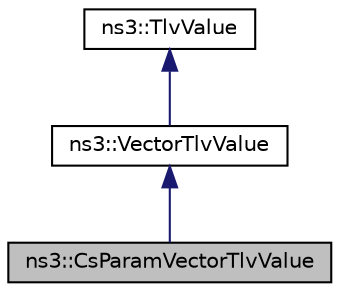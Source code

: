 digraph "ns3::CsParamVectorTlvValue"
{
 // LATEX_PDF_SIZE
  edge [fontname="Helvetica",fontsize="10",labelfontname="Helvetica",labelfontsize="10"];
  node [fontname="Helvetica",fontsize="10",shape=record];
  Node1 [label="ns3::CsParamVectorTlvValue",height=0.2,width=0.4,color="black", fillcolor="grey75", style="filled", fontcolor="black",tooltip="this class implements the convergence sub-layer descriptor as a tlv vector"];
  Node2 -> Node1 [dir="back",color="midnightblue",fontsize="10",style="solid",fontname="Helvetica"];
  Node2 [label="ns3::VectorTlvValue",height=0.2,width=0.4,color="black", fillcolor="white", style="filled",URL="$classns3_1_1_vector_tlv_value.html",tooltip="this class is used to implement a vector of values in one tlv value field"];
  Node3 -> Node2 [dir="back",color="midnightblue",fontsize="10",style="solid",fontname="Helvetica"];
  Node3 [label="ns3::TlvValue",height=0.2,width=0.4,color="black", fillcolor="white", style="filled",URL="$classns3_1_1_tlv_value.html",tooltip="The value field of a tlv can take different values (uint8_t, uint16, vector, ...)."];
}
